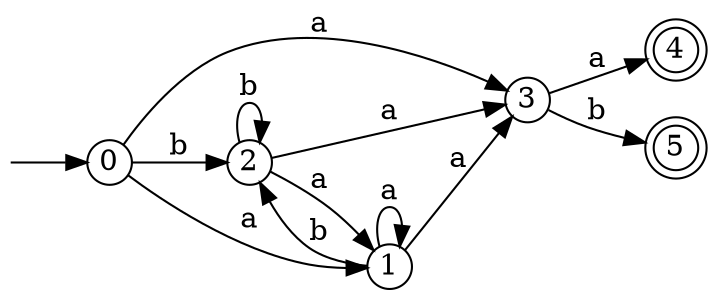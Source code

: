 digraph nfa {
  rankdir=LR;
  size="8,5"
  node [shape=none,width=0,height=0,margin=0]; start [label=""];
  node [shape=doublecircle];
  4;5;
  node [shape=circle];
  3 -> 4 [label="a"];
  3 -> 5 [label="b"];
  2 -> 1 [label="a"];
  2 -> 2 [label="b"];
  2 -> 3 [label="a"];
  1 -> 1 [label="a"];
  1 -> 2 [label="b"];
  1 -> 3 [label="a"];
  0 -> 1 [label="a"];
  0 -> 2 [label="b"];
  0 -> 3 [label="a"];
  start -> 0
}


